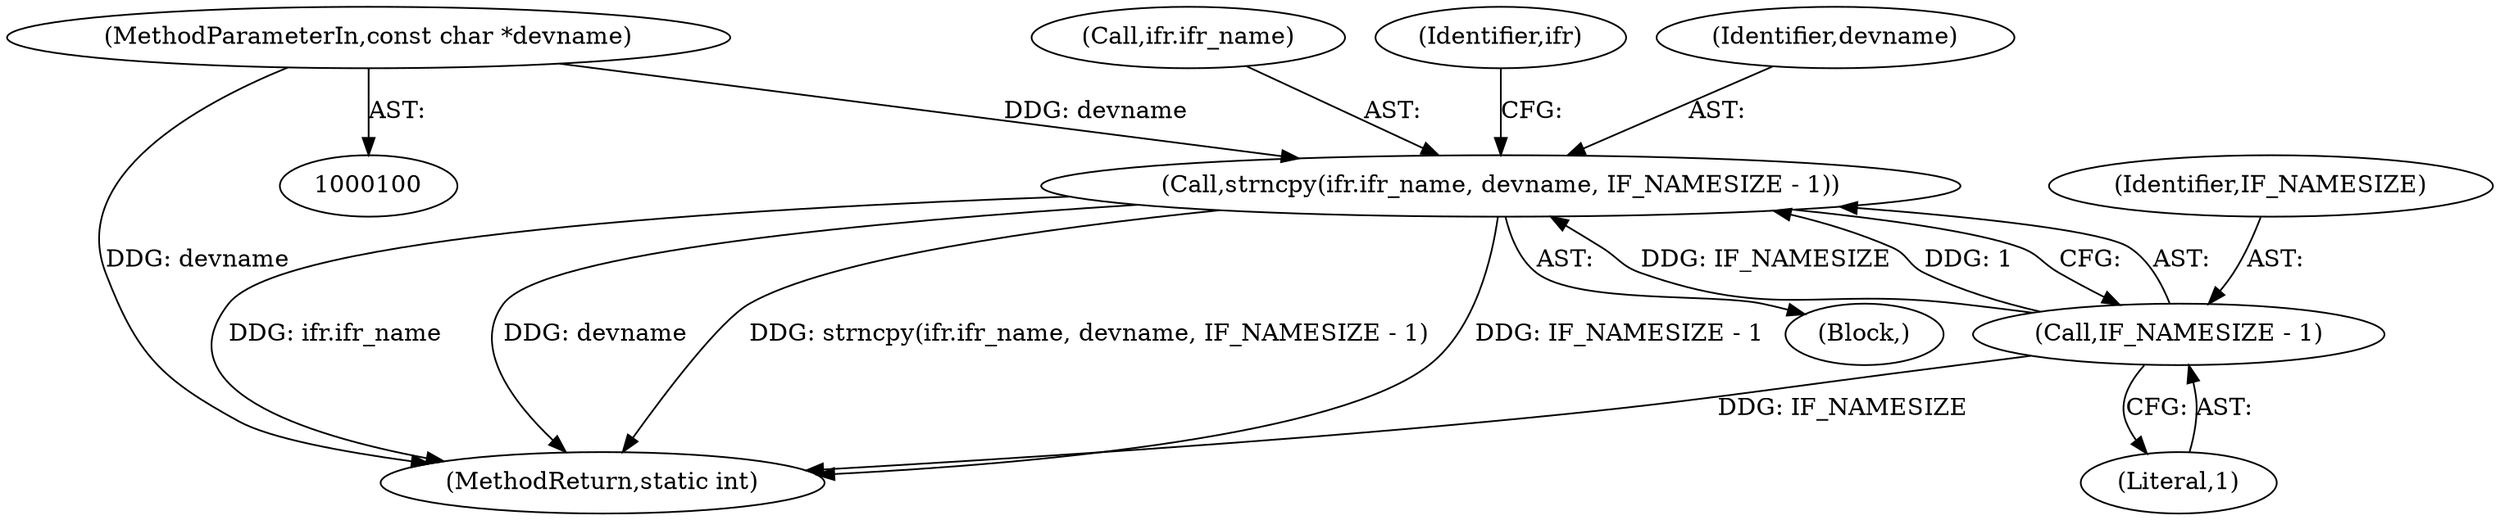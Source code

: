 digraph "0_Android_472271b153c5dc53c28beac55480a8d8434b2d5c_25@API" {
"1000124" [label="(Call,strncpy(ifr.ifr_name, devname, IF_NAMESIZE - 1))"];
"1000101" [label="(MethodParameterIn,const char *devname)"];
"1000129" [label="(Call,IF_NAMESIZE - 1)"];
"1000124" [label="(Call,strncpy(ifr.ifr_name, devname, IF_NAMESIZE - 1))"];
"1000148" [label="(MethodReturn,static int)"];
"1000125" [label="(Call,ifr.ifr_name)"];
"1000131" [label="(Literal,1)"];
"1000130" [label="(Identifier,IF_NAMESIZE)"];
"1000101" [label="(MethodParameterIn,const char *devname)"];
"1000129" [label="(Call,IF_NAMESIZE - 1)"];
"1000134" [label="(Identifier,ifr)"];
"1000102" [label="(Block,)"];
"1000128" [label="(Identifier,devname)"];
"1000124" -> "1000102"  [label="AST: "];
"1000124" -> "1000129"  [label="CFG: "];
"1000125" -> "1000124"  [label="AST: "];
"1000128" -> "1000124"  [label="AST: "];
"1000129" -> "1000124"  [label="AST: "];
"1000134" -> "1000124"  [label="CFG: "];
"1000124" -> "1000148"  [label="DDG: ifr.ifr_name"];
"1000124" -> "1000148"  [label="DDG: devname"];
"1000124" -> "1000148"  [label="DDG: strncpy(ifr.ifr_name, devname, IF_NAMESIZE - 1)"];
"1000124" -> "1000148"  [label="DDG: IF_NAMESIZE - 1"];
"1000101" -> "1000124"  [label="DDG: devname"];
"1000129" -> "1000124"  [label="DDG: IF_NAMESIZE"];
"1000129" -> "1000124"  [label="DDG: 1"];
"1000101" -> "1000100"  [label="AST: "];
"1000101" -> "1000148"  [label="DDG: devname"];
"1000129" -> "1000131"  [label="CFG: "];
"1000130" -> "1000129"  [label="AST: "];
"1000131" -> "1000129"  [label="AST: "];
"1000129" -> "1000148"  [label="DDG: IF_NAMESIZE"];
}

